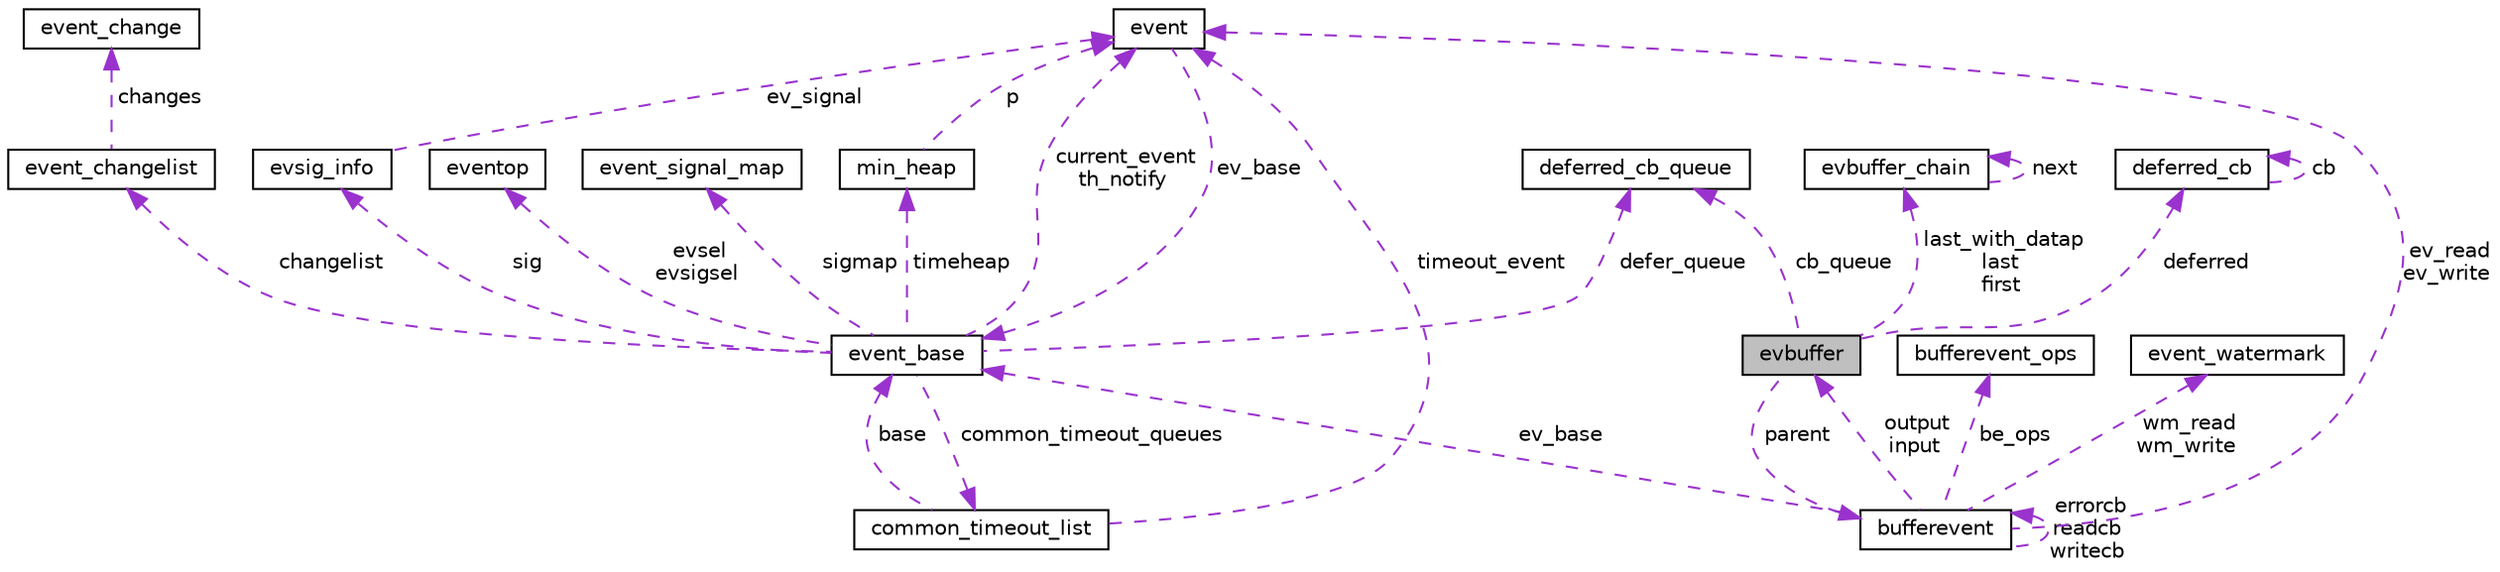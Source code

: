 digraph G
{
  edge [fontname="Helvetica",fontsize="10",labelfontname="Helvetica",labelfontsize="10"];
  node [fontname="Helvetica",fontsize="10",shape=record];
  Node1 [label="evbuffer",height=0.2,width=0.4,color="black", fillcolor="grey75", style="filled" fontcolor="black"];
  Node2 -> Node1 [dir="back",color="darkorchid3",fontsize="10",style="dashed",label=" cb_queue" ,fontname="Helvetica"];
  Node2 [label="deferred_cb_queue",height=0.2,width=0.4,color="black", fillcolor="white", style="filled",URL="$structdeferred__cb__queue.html"];
  Node3 -> Node1 [dir="back",color="darkorchid3",fontsize="10",style="dashed",label=" last_with_datap\nlast\nfirst" ,fontname="Helvetica"];
  Node3 [label="evbuffer_chain",height=0.2,width=0.4,color="black", fillcolor="white", style="filled",URL="$structevbuffer__chain.html"];
  Node3 -> Node3 [dir="back",color="darkorchid3",fontsize="10",style="dashed",label=" next" ,fontname="Helvetica"];
  Node4 -> Node1 [dir="back",color="darkorchid3",fontsize="10",style="dashed",label=" parent" ,fontname="Helvetica"];
  Node4 [label="bufferevent",height=0.2,width=0.4,color="black", fillcolor="white", style="filled",URL="$structbufferevent.html"];
  Node5 -> Node4 [dir="back",color="darkorchid3",fontsize="10",style="dashed",label=" wm_read\nwm_write" ,fontname="Helvetica"];
  Node5 [label="event_watermark",height=0.2,width=0.4,color="black", fillcolor="white", style="filled",URL="$structevent__watermark.html"];
  Node6 -> Node4 [dir="back",color="darkorchid3",fontsize="10",style="dashed",label=" ev_read\nev_write" ,fontname="Helvetica"];
  Node6 [label="event",height=0.2,width=0.4,color="black", fillcolor="white", style="filled",URL="$structevent.html"];
  Node7 -> Node6 [dir="back",color="darkorchid3",fontsize="10",style="dashed",label=" ev_base" ,fontname="Helvetica"];
  Node7 [label="event_base",height=0.2,width=0.4,color="black", fillcolor="white", style="filled",URL="$structevent__base.html"];
  Node8 -> Node7 [dir="back",color="darkorchid3",fontsize="10",style="dashed",label=" evsel\nevsigsel" ,fontname="Helvetica"];
  Node8 [label="eventop",height=0.2,width=0.4,color="black", fillcolor="white", style="filled",URL="$structeventop.html"];
  Node9 -> Node7 [dir="back",color="darkorchid3",fontsize="10",style="dashed",label=" sig" ,fontname="Helvetica"];
  Node9 [label="evsig_info",height=0.2,width=0.4,color="black", fillcolor="white", style="filled",URL="$structevsig__info.html"];
  Node6 -> Node9 [dir="back",color="darkorchid3",fontsize="10",style="dashed",label=" ev_signal" ,fontname="Helvetica"];
  Node10 -> Node7 [dir="back",color="darkorchid3",fontsize="10",style="dashed",label=" timeheap" ,fontname="Helvetica"];
  Node10 [label="min_heap",height=0.2,width=0.4,color="black", fillcolor="white", style="filled",URL="$structmin__heap.html"];
  Node6 -> Node10 [dir="back",color="darkorchid3",fontsize="10",style="dashed",label=" p" ,fontname="Helvetica"];
  Node2 -> Node7 [dir="back",color="darkorchid3",fontsize="10",style="dashed",label=" defer_queue" ,fontname="Helvetica"];
  Node6 -> Node7 [dir="back",color="darkorchid3",fontsize="10",style="dashed",label=" current_event\nth_notify" ,fontname="Helvetica"];
  Node11 -> Node7 [dir="back",color="darkorchid3",fontsize="10",style="dashed",label=" common_timeout_queues" ,fontname="Helvetica"];
  Node11 [label="common_timeout_list",height=0.2,width=0.4,color="black", fillcolor="white", style="filled",URL="$structcommon__timeout__list.html"];
  Node6 -> Node11 [dir="back",color="darkorchid3",fontsize="10",style="dashed",label=" timeout_event" ,fontname="Helvetica"];
  Node7 -> Node11 [dir="back",color="darkorchid3",fontsize="10",style="dashed",label=" base" ,fontname="Helvetica"];
  Node12 -> Node7 [dir="back",color="darkorchid3",fontsize="10",style="dashed",label=" sigmap" ,fontname="Helvetica"];
  Node12 [label="event_signal_map",height=0.2,width=0.4,color="black", fillcolor="white", style="filled",URL="$structevent__signal__map.html"];
  Node13 -> Node7 [dir="back",color="darkorchid3",fontsize="10",style="dashed",label=" changelist" ,fontname="Helvetica"];
  Node13 [label="event_changelist",height=0.2,width=0.4,color="black", fillcolor="white", style="filled",URL="$structevent__changelist.html"];
  Node14 -> Node13 [dir="back",color="darkorchid3",fontsize="10",style="dashed",label=" changes" ,fontname="Helvetica"];
  Node14 [label="event_change",height=0.2,width=0.4,color="black", fillcolor="white", style="filled",URL="$structevent__change.html"];
  Node1 -> Node4 [dir="back",color="darkorchid3",fontsize="10",style="dashed",label=" output\ninput" ,fontname="Helvetica"];
  Node7 -> Node4 [dir="back",color="darkorchid3",fontsize="10",style="dashed",label=" ev_base" ,fontname="Helvetica"];
  Node4 -> Node4 [dir="back",color="darkorchid3",fontsize="10",style="dashed",label=" errorcb\nreadcb\nwritecb" ,fontname="Helvetica"];
  Node15 -> Node4 [dir="back",color="darkorchid3",fontsize="10",style="dashed",label=" be_ops" ,fontname="Helvetica"];
  Node15 [label="bufferevent_ops",height=0.2,width=0.4,color="black", fillcolor="white", style="filled",URL="$structbufferevent__ops.html"];
  Node16 -> Node1 [dir="back",color="darkorchid3",fontsize="10",style="dashed",label=" deferred" ,fontname="Helvetica"];
  Node16 [label="deferred_cb",height=0.2,width=0.4,color="black", fillcolor="white", style="filled",URL="$structdeferred__cb.html"];
  Node16 -> Node16 [dir="back",color="darkorchid3",fontsize="10",style="dashed",label=" cb" ,fontname="Helvetica"];
}

